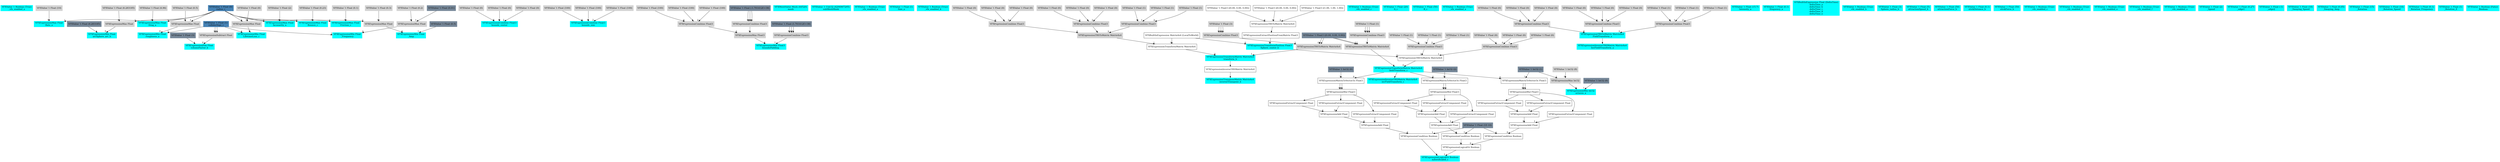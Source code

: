 digraph G {
node0 [shape="box" color="cyan" style="filled" label="VFXValue`1 Boolean (True)
_vfx_enabled_a"]
node1 [shape="box" color="cyan" style="filled" label="VFXExpressionMax Float
Rate_a"]
node2 [shape="box" color="lightgray" style="filled" label="VFXValue`1 Float (10)"]
node3 [shape="box" color="steelblue" style="filled" label="VFXValue`1 Float (0)
radius_c"]
node4 [shape="box" color="cyan" style="filled" label="VFXExpressionCombine Float3
bounds_center"]
node5 [shape="box" color="lightgray" style="filled" label="VFXValue`1 Float (0)"]
node6 [shape="box" color="lightgray" style="filled" label="VFXValue`1 Float (0)"]
node7 [shape="box" color="lightgray" style="filled" label="VFXValue`1 Float (0)"]
node8 [shape="box" color="cyan" style="filled" label="VFXExpressionCombine Float3
bounds_size"]
node9 [shape="box" color="lightgray" style="filled" label="VFXValue`1 Float (100)"]
node10 [shape="box" color="lightgray" style="filled" label="VFXValue`1 Float (100)"]
node11 [shape="box" color="lightgray" style="filled" label="VFXValue`1 Float (100)"]
node12 [shape="box" color="cyan" style="filled" label="VFXExpressionMin Float3
boundsPadding"]
node13 [shape="box" color="lightgray" style="filled" label="VFXExpressionMax Float3"]
node14 [shape="box" color="lightgray" style="filled" label="VFXExpressionCombine Float3"]
node15 [shape="box" color="lightgray" style="filled" label="VFXValue`1 Float (100)"]
node16 [shape="box" color="lightgray" style="filled" label="VFXValue`1 Float (100)"]
node17 [shape="box" color="lightgray" style="filled" label="VFXValue`1 Float (100)"]
node18 [shape="box" color="lightgray" style="filled" label="VFXExpressionCombine Float3"]
node19 [shape="box" color="lightslategray" style="filled" label="VFXValue`1 Float (-1.701412E+38)"]
node20 [shape="box" color="lightgray" style="filled" label="VFXExpressionCombine Float3"]
node21 [shape="box" color="lightslategray" style="filled" label="VFXValue`1 Float (1.701412E+38)"]
node22 [shape="box" color="cyan" style="filled" label="VFXMeshValue Mesh (44520)
mesh"]
node23 [shape="box" color="cyan" style="filled" label="VFXValue`1 Uint32 (4294967295)
subMeshMask"]
node24 [shape="box" color="cyan" style="filled" label="VFXValue`1 Boolean (True)
_vfx_enabled_a"]
node25 [shape="box" color="cyan" style="filled" label="VFXValue`1 Float (1)
Size_a"]
node26 [shape="box" color="cyan" style="filled" label="VFXValue`1 Boolean (True)
_vfx_enabled_b"]
node27 [shape="box" color="cyan" style="filled" label="VFXExpressionMin Float
arcSphere_arc_b"]
node28 [shape="box" color="lightgray" style="filled" label="VFXExpressionMax Float"]
node29 [shape="box" color="lightgray" style="filled" label="VFXValue`1 Float (6.283185)"]
node30 [shape="box" color="lightslategray" style="filled" label="VFXValue`1 Float (6.283185)"]
node31 [shape="box" color="cyan" style="filled" label="VFXExpressionTransformMatrix Matrix4x4
transform_b"]
node32 [shape="box" label="VFXExpressionTransformMatrix Matrix4x4"]
node33 [shape="box" label="VFXBuiltInExpression Matrix4x4 (LocalToWorld)"]
node34 [shape="box" color="lightgray" style="filled" label="VFXExpressionTRSToMatrix Matrix4x4"]
node35 [shape="box" color="lightgray" style="filled" label="VFXExpressionCombine Float3"]
node36 [shape="box" color="lightgray" style="filled" label="VFXValue`1 Float (0)"]
node37 [shape="box" color="lightgray" style="filled" label="VFXValue`1 Float (0)"]
node38 [shape="box" color="lightgray" style="filled" label="VFXValue`1 Float (0)"]
node39 [shape="box" color="lightgray" style="filled" label="VFXExpressionCombine Float3"]
node40 [shape="box" color="lightgray" style="filled" label="VFXValue`1 Float (0)"]
node41 [shape="box" color="lightgray" style="filled" label="VFXValue`1 Float (0)"]
node42 [shape="box" color="lightgray" style="filled" label="VFXValue`1 Float (0)"]
node43 [shape="box" color="lightgray" style="filled" label="VFXExpressionCombine Float3"]
node44 [shape="box" color="lightgray" style="filled" label="VFXValue`1 Float (1)"]
node45 [shape="box" color="lightgray" style="filled" label="VFXValue`1 Float (1)"]
node46 [shape="box" color="lightgray" style="filled" label="VFXValue`1 Float (1)"]
node47 [shape="box" color="lightgray" style="filled" label="VFXExpressionTRSToMatrix Matrix4x4"]
node48 [shape="box" color="lightslategray" style="filled" label="VFXValue`1 Float3 ((0.00, 0.00, 0.00))"]
node49 [shape="box" color="lightgray" style="filled" label="VFXExpressionCombine Float3"]
node50 [shape="box" color="lightgray" style="filled" label="VFXValue`1 Float (3)"]
node51 [shape="box" color="cyan" style="filled" label="VFXExpressionTransposeMatrix Matrix4x4
inverseTranspose_b"]
node52 [shape="box" label="VFXExpressionInverseTRSMatrix Matrix4x4"]
node53 [shape="box" color="cyan" style="filled" label="VFXExpressionPow Float
volumeFactor_b"]
node54 [shape="box" color="lightgray" style="filled" label="VFXExpressionSubtract Float"]
node55 [shape="box" color="steelblue" style="filled" label="VFXValue`1 Float (1)
colliderSign_c"]
node56 [shape="box" color="lightslategray" style="filled" label="VFXValue`1 Float (3)"]
node57 [shape="box" color="cyan" style="filled" label="VFXValue`1 Boolean (True)
_vfx_enabled_c"]
node58 [shape="box" color="cyan" style="filled" label="VFXValue`1 Float (20)
A_c"]
node59 [shape="box" color="cyan" style="filled" label="VFXValue`1 Float (50)
B_c"]
node60 [shape="box" color="cyan" style="filled" label="VFXValue`1 Boolean (True)
_vfx_enabled_a"]
node61 [shape="box" color="cyan" style="filled" label="VFXExpressionInverseTRSMatrix Matrix4x4
InvFieldTransform_a"]
node62 [shape="box" color="cyan" style="filled" label="VFXExpressionTRSToMatrix Matrix4x4
FieldTransform_a"]
node63 [shape="box" color="lightgray" style="filled" label="VFXExpressionCombine Float3"]
node64 [shape="box" color="lightgray" style="filled" label="VFXValue`1 Float (0)"]
node65 [shape="box" color="lightgray" style="filled" label="VFXValue`1 Float (0)"]
node66 [shape="box" color="lightgray" style="filled" label="VFXValue`1 Float (0)"]
node67 [shape="box" color="lightgray" style="filled" label="VFXExpressionCombine Float3"]
node68 [shape="box" color="lightgray" style="filled" label="VFXValue`1 Float (0)"]
node69 [shape="box" color="lightgray" style="filled" label="VFXValue`1 Float (0)"]
node70 [shape="box" color="lightgray" style="filled" label="VFXValue`1 Float (0)"]
node71 [shape="box" color="lightgray" style="filled" label="VFXExpressionCombine Float3"]
node72 [shape="box" color="lightgray" style="filled" label="VFXValue`1 Float (1)"]
node73 [shape="box" color="lightgray" style="filled" label="VFXValue`1 Float (1)"]
node74 [shape="box" color="lightgray" style="filled" label="VFXValue`1 Float (1)"]
node75 [shape="box" color="cyan" style="filled" label="VFXValue`1 Float (15.7)
Intensity_a"]
node76 [shape="box" color="cyan" style="filled" label="VFXExpressionMax Float
Drag_a"]
node77 [shape="box" color="lightgray" style="filled" label="VFXValue`1 Float (4.96)"]
node78 [shape="box" color="cyan" style="filled" label="VFXValue`1 Float (0.1)
frequency_a"]
node79 [shape="box" color="cyan" style="filled" label="VFXExpressionMin Int32
octaves_a"]
node80 [shape="box" color="lightgray" style="filled" label="VFXExpressionMax Int32"]
node81 [shape="box" color="lightgray" style="filled" label="VFXValue`1 Int32 (8)"]
node82 [shape="box" color="lightslategray" style="filled" label="VFXValue`1 Int32 (1)"]
node83 [shape="box" color="lightslategray" style="filled" label="VFXValue`1 Int32 (8)"]
node84 [shape="box" color="cyan" style="filled" label="VFXExpressionMin Float
roughness_a"]
node85 [shape="box" color="lightgray" style="filled" label="VFXExpressionMax Float"]
node86 [shape="box" color="lightgray" style="filled" label="VFXValue`1 Float (0.5)"]
node87 [shape="box" color="cyan" style="filled" label="VFXExpressionMax Float
lacunarity_a"]
node88 [shape="box" color="lightgray" style="filled" label="VFXValue`1 Float (2)"]
node89 [shape="box" color="cyan" style="filled" label="VFXBuiltInExpression Float (DeltaTime)
deltaTime_a
deltaTime_b
deltaTime_c
deltaTime_d
deltaTime_e"]
node90 [shape="box" color="cyan" style="filled" label="VFXValue`1 Boolean (True)
_vfx_enabled_b"]
node91 [shape="box" color="cyan" style="filled" label="VFXExpressionTransformPosition Float3
Sphere_center_b"]
node92 [shape="box" label="VFXExpressionExtractPositionFromMatrix Float3"]
node93 [shape="box" label="VFXExpressionTRSToMatrix Matrix4x4"]
node94 [shape="box" label="VFXValue`1 Float3 ((0.00, 0.00, 0.00))"]
node95 [shape="box" label="VFXValue`1 Float3 ((0.00, 0.00, 0.00))"]
node96 [shape="box" label="VFXValue`1 Float3 ((1.00, 1.00, 1.00))"]
node97 [shape="box" color="cyan" style="filled" label="VFXValue`1 Float (3)
Sphere_radius_b"]
node98 [shape="box" color="cyan" style="filled" label="VFXValue`1 Float (5)
attractionSpeed_b"]
node99 [shape="box" color="cyan" style="filled" label="VFXValue`1 Float (50)
attractionForce_b"]
node100 [shape="box" color="cyan" style="filled" label="VFXValue`1 Float (0.1)
stickDistance_b"]
node101 [shape="box" color="cyan" style="filled" label="VFXValue`1 Float (50)
stickForce_b"]
node102 [shape="box" color="cyan" style="filled" label="VFXValue`1 Boolean (True)
_vfx_enabled_c"]
node103 [shape="box" color="cyan" style="filled" label="VFXExpressionMax Float
Bounce_c"]
node104 [shape="box" color="lightgray" style="filled" label="VFXValue`1 Float (0.23)"]
node105 [shape="box" color="cyan" style="filled" label="VFXExpressionMax Float
Friction_c"]
node106 [shape="box" color="lightgray" style="filled" label="VFXValue`1 Float (0.1)"]
node107 [shape="box" color="cyan" style="filled" label="VFXExpressionMin Float
LifetimeLoss_c"]
node108 [shape="box" color="lightgray" style="filled" label="VFXExpressionMax Float"]
node109 [shape="box" color="lightgray" style="filled" label="VFXValue`1 Float (0)"]
node110 [shape="box" color="cyan" style="filled" label="VFXExpressionLogicalOr Boolean
isZeroScaled_c"]
node111 [shape="box" label="VFXExpressionCondition Boolean"]
node112 [shape="box" label="VFXExpressionAdd Float"]
node113 [shape="box" label="VFXExpressionAdd Float"]
node114 [shape="box" label="VFXExpressionExtractComponent Float"]
node115 [shape="box" label="VFXExpressionMul Float3"]
node116 [shape="box" label="VFXExpressionMatrixToVector3s Float3"]
node117 [shape="box" color="cyan" style="filled" label="VFXExpressionTransformMatrix Matrix4x4
fieldTransform_c"]
node118 [shape="box" label="VFXExpressionTRSToMatrix Matrix4x4"]
node119 [shape="box" color="lightgray" style="filled" label="VFXExpressionCombine Float3"]
node120 [shape="box" color="lightgray" style="filled" label="VFXValue`1 Float (0)"]
node121 [shape="box" color="lightgray" style="filled" label="VFXValue`1 Float (0)"]
node122 [shape="box" color="lightgray" style="filled" label="VFXValue`1 Float (0)"]
node123 [shape="box" color="lightgray" style="filled" label="VFXExpressionCombine Float3"]
node124 [shape="box" color="lightgray" style="filled" label="VFXValue`1 Float (1)"]
node125 [shape="box" color="lightgray" style="filled" label="VFXValue`1 Float (1)"]
node126 [shape="box" color="lightgray" style="filled" label="VFXValue`1 Float (1)"]
node127 [shape="box" color="lightgray" style="filled" label="VFXExpressionTRSToMatrix Matrix4x4"]
node128 [shape="box" color="lightgray" style="filled" label="VFXExpressionCombine Float3"]
node129 [shape="box" color="lightgray" style="filled" label="VFXValue`1 Float (1)"]
node130 [shape="box" color="lightslategray" style="filled" label="VFXValue`1 Int32 (0)"]
node131 [shape="box" label="VFXExpressionExtractComponent Float"]
node132 [shape="box" label="VFXExpressionExtractComponent Float"]
node133 [shape="box" color="lightslategray" style="filled" label="VFXValue`1 Float (1E-10)"]
node134 [shape="box" label="VFXExpressionLogicalOr Boolean"]
node135 [shape="box" label="VFXExpressionCondition Boolean"]
node136 [shape="box" label="VFXExpressionAdd Float"]
node137 [shape="box" label="VFXExpressionAdd Float"]
node138 [shape="box" label="VFXExpressionExtractComponent Float"]
node139 [shape="box" label="VFXExpressionMul Float3"]
node140 [shape="box" label="VFXExpressionMatrixToVector3s Float3"]
node141 [shape="box" label="VFXExpressionExtractComponent Float"]
node142 [shape="box" label="VFXExpressionExtractComponent Float"]
node143 [shape="box" label="VFXExpressionCondition Boolean"]
node144 [shape="box" label="VFXExpressionAdd Float"]
node145 [shape="box" label="VFXExpressionAdd Float"]
node146 [shape="box" label="VFXExpressionExtractComponent Float"]
node147 [shape="box" label="VFXExpressionMul Float3"]
node148 [shape="box" label="VFXExpressionMatrixToVector3s Float3"]
node149 [shape="box" color="lightslategray" style="filled" label="VFXValue`1 Int32 (2)"]
node150 [shape="box" label="VFXExpressionExtractComponent Float"]
node151 [shape="box" label="VFXExpressionExtractComponent Float"]
node152 [shape="box" color="cyan" style="filled" label="VFXExpressionInverseTRSMatrix Matrix4x4
invFieldTransform_c"]
node153 [shape="box" color="cyan" style="filled" label="VFXValue`1 Boolean (True)
_vfx_enabled_d"]
node154 [shape="box" color="cyan" style="filled" label="VFXValue`1 Boolean (True)
_vfx_enabled_e"]
node155 [shape="box" color="cyan" style="filled" label="VFXValue`1 Boolean (True)
_vfx_enabled_f"]
node156 [shape="box" color="cyan" style="filled" label="VFXValue`1 Boolean (True)
_vfx_enabled_a"]
node157 [shape="box" color="cyan" style="filled" label="VFXValue`1 Float (2)
_Speed"]
node158 [shape="box" color="cyan" style="filled" label="VFXExpressionMin Float
_Amp"]
node159 [shape="box" color="lightgray" style="filled" label="VFXExpressionMax Float"]
node160 [shape="box" color="lightgray" style="filled" label="VFXValue`1 Float (0.3)"]
node161 [shape="box" color="lightslategray" style="filled" label="VFXValue`1 Float (0.5)"]
node162 [shape="box" color="cyan" style="filled" label="VFXExpressionMin Float
_Frequency"]
node163 [shape="box" color="lightgray" style="filled" label="VFXExpressionMax Float"]
node164 [shape="box" color="lightgray" style="filled" label="VFXValue`1 Float (0.2)"]
node165 [shape="box" color="lightslategray" style="filled" label="VFXValue`1 Float (0.01)"]
node166 [shape="box" color="cyan" style="filled" label="VFXValue`1 Float (0.27)
_edge1"]
node167 [shape="box" color="cyan" style="filled" label="VFXValue`1 Float (-1)
_edge2"]
node168 [shape="box" color="cyan" style="filled" label="VFXValue`1 Float (10)
_Swaying_Speed"]
node169 [shape="box" color="cyan" style="filled" label="VFXValue`1 Float (0.05)
_Swaying_Amp"]
node170 [shape="box" color="cyan" style="filled" label="VFXValue`1 Float (15)
_Rotation"]
node171 [shape="box" color="cyan" style="filled" label="VFXValue`1 Float (10)
_Rotation_Speed"]
node172 [shape="box" color="cyan" style="filled" label="VFXValue`1 Float (0.1)
_Rotation_Frequency"]
node173 [shape="box" color="cyan" style="filled" label="VFXValue`1 Float (1)
_Rotation_Z"]
node174 [shape="box" color="cyan" style="filled" label="VFXValue`1 Boolean (False)
_Boolean"]
node2 -> node1 [headlabel="0"]
node3 -> node1 [headlabel="1"]
node5 -> node4 [headlabel="0"]
node6 -> node4 [headlabel="1"]
node7 -> node4 [headlabel="2"]
node9 -> node8 [headlabel="0"]
node10 -> node8 [headlabel="1"]
node11 -> node8 [headlabel="2"]
node13 -> node12 [headlabel="0"]
node20 -> node12 [headlabel="1"]
node14 -> node13 [headlabel="0"]
node18 -> node13 [headlabel="1"]
node15 -> node14 [headlabel="0"]
node16 -> node14 [headlabel="1"]
node17 -> node14 [headlabel="2"]
node19 -> node18 [headlabel="0"]
node19 -> node18 [headlabel="1"]
node19 -> node18 [headlabel="2"]
node21 -> node20 [headlabel="0"]
node21 -> node20 [headlabel="1"]
node21 -> node20 [headlabel="2"]
node28 -> node27 [headlabel="0"]
node30 -> node27 [headlabel="1"]
node29 -> node28 [headlabel="0"]
node3 -> node28 [headlabel="1"]
node32 -> node31 [headlabel="0"]
node47 -> node31 [headlabel="1"]
node33 -> node32 [headlabel="0"]
node34 -> node32 [headlabel="1"]
node35 -> node34 [headlabel="0"]
node39 -> node34 [headlabel="1"]
node43 -> node34 [headlabel="2"]
node36 -> node35 [headlabel="0"]
node37 -> node35 [headlabel="1"]
node38 -> node35 [headlabel="2"]
node40 -> node39 [headlabel="0"]
node41 -> node39 [headlabel="1"]
node42 -> node39 [headlabel="2"]
node44 -> node43 [headlabel="0"]
node45 -> node43 [headlabel="1"]
node46 -> node43 [headlabel="2"]
node48 -> node47 [headlabel="0"]
node48 -> node47 [headlabel="1"]
node49 -> node47 [headlabel="2"]
node50 -> node49 [headlabel="0"]
node50 -> node49 [headlabel="1"]
node50 -> node49 [headlabel="2"]
node52 -> node51 
node31 -> node52 
node54 -> node53 [headlabel="0"]
node56 -> node53 [headlabel="1"]
node55 -> node54 [headlabel="0"]
node55 -> node54 [headlabel="1"]
node62 -> node61 
node63 -> node62 [headlabel="0"]
node67 -> node62 [headlabel="1"]
node71 -> node62 [headlabel="2"]
node64 -> node63 [headlabel="0"]
node65 -> node63 [headlabel="1"]
node66 -> node63 [headlabel="2"]
node68 -> node67 [headlabel="0"]
node69 -> node67 [headlabel="1"]
node70 -> node67 [headlabel="2"]
node72 -> node71 [headlabel="0"]
node73 -> node71 [headlabel="1"]
node74 -> node71 [headlabel="2"]
node77 -> node76 [headlabel="0"]
node3 -> node76 [headlabel="1"]
node80 -> node79 [headlabel="0"]
node83 -> node79 [headlabel="1"]
node81 -> node80 [headlabel="0"]
node82 -> node80 [headlabel="1"]
node85 -> node84 [headlabel="0"]
node55 -> node84 [headlabel="1"]
node86 -> node85 [headlabel="0"]
node3 -> node85 [headlabel="1"]
node88 -> node87 [headlabel="0"]
node3 -> node87 [headlabel="1"]
node33 -> node91 [headlabel="0"]
node92 -> node91 [headlabel="1"]
node93 -> node92 
node94 -> node93 [headlabel="0"]
node95 -> node93 [headlabel="1"]
node96 -> node93 [headlabel="2"]
node104 -> node103 [headlabel="0"]
node3 -> node103 [headlabel="1"]
node106 -> node105 [headlabel="0"]
node3 -> node105 [headlabel="1"]
node108 -> node107 [headlabel="0"]
node55 -> node107 [headlabel="1"]
node109 -> node108 [headlabel="0"]
node3 -> node108 [headlabel="1"]
node111 -> node110 [headlabel="0"]
node134 -> node110 [headlabel="1"]
node112 -> node111 [headlabel="0"]
node133 -> node111 [headlabel="1"]
node113 -> node112 [headlabel="0"]
node132 -> node112 [headlabel="1"]
node114 -> node113 [headlabel="0"]
node131 -> node113 [headlabel="1"]
node115 -> node114 
node116 -> node115 [headlabel="0"]
node116 -> node115 [headlabel="1"]
node117 -> node116 [headlabel="0"]
node130 -> node116 [headlabel="1"]
node118 -> node117 [headlabel="0"]
node127 -> node117 [headlabel="1"]
node91 -> node118 [headlabel="0"]
node119 -> node118 [headlabel="1"]
node123 -> node118 [headlabel="2"]
node120 -> node119 [headlabel="0"]
node121 -> node119 [headlabel="1"]
node122 -> node119 [headlabel="2"]
node124 -> node123 [headlabel="0"]
node125 -> node123 [headlabel="1"]
node126 -> node123 [headlabel="2"]
node48 -> node127 [headlabel="0"]
node48 -> node127 [headlabel="1"]
node128 -> node127 [headlabel="2"]
node129 -> node128 [headlabel="0"]
node129 -> node128 [headlabel="1"]
node129 -> node128 [headlabel="2"]
node115 -> node131 
node115 -> node132 
node135 -> node134 [headlabel="0"]
node143 -> node134 [headlabel="1"]
node136 -> node135 [headlabel="0"]
node133 -> node135 [headlabel="1"]
node137 -> node136 [headlabel="0"]
node142 -> node136 [headlabel="1"]
node138 -> node137 [headlabel="0"]
node141 -> node137 [headlabel="1"]
node139 -> node138 
node140 -> node139 [headlabel="0"]
node140 -> node139 [headlabel="1"]
node117 -> node140 [headlabel="0"]
node82 -> node140 [headlabel="1"]
node139 -> node141 
node139 -> node142 
node144 -> node143 [headlabel="0"]
node133 -> node143 [headlabel="1"]
node145 -> node144 [headlabel="0"]
node151 -> node144 [headlabel="1"]
node146 -> node145 [headlabel="0"]
node150 -> node145 [headlabel="1"]
node147 -> node146 
node148 -> node147 [headlabel="0"]
node148 -> node147 [headlabel="1"]
node117 -> node148 [headlabel="0"]
node149 -> node148 [headlabel="1"]
node147 -> node150 
node147 -> node151 
node117 -> node152 
node159 -> node158 [headlabel="0"]
node161 -> node158 [headlabel="1"]
node160 -> node159 [headlabel="0"]
node3 -> node159 [headlabel="1"]
node163 -> node162 [headlabel="0"]
node55 -> node162 [headlabel="1"]
node164 -> node163 [headlabel="0"]
node165 -> node163 [headlabel="1"]
}

